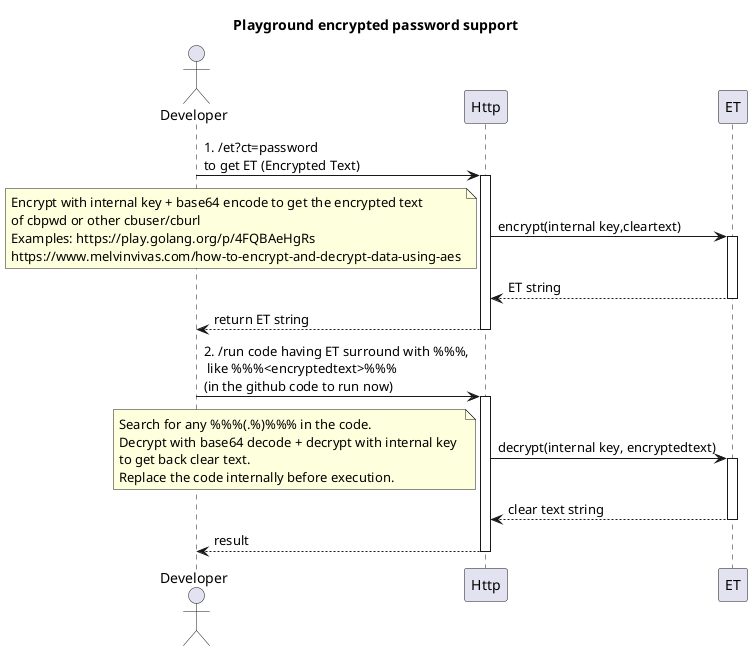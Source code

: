 @startuml Playground_cbauth
title <font style="underscore">Playground encrypted password support
skinparam Style strict
actor Developer
participant Http
participant ET

Developer -> Http ++ : 1. /et?ct=password \nto get ET (Encrypted Text)
Http -> ET ++ : encrypt(internal key,cleartext)
note left
 Encrypt with internal key + base64 encode to get the encrypted text 
 of cbpwd or other cbuser/cburl
 Examples: https://play.golang.org/p/4FQBAeHgRs
 https://www.melvinvivas.com/how-to-encrypt-and-decrypt-data-using-aes
end note
return ET string
Developer <-- Http  --: return ET string


Developer -> Http ++ : 2. /run code having ET surround with %%%,\n like %%%<encryptedtext>%%% \n(in the github code to run now)
Http -> ET ++: decrypt(internal key, encryptedtext)
note left
    Search for any %%%(.%)%%% in the code.
    Decrypt with base64 decode + decrypt with internal key 
    to get back clear text. 
    Replace the code internally before execution.
end note
return clear text string
return result


@enduml